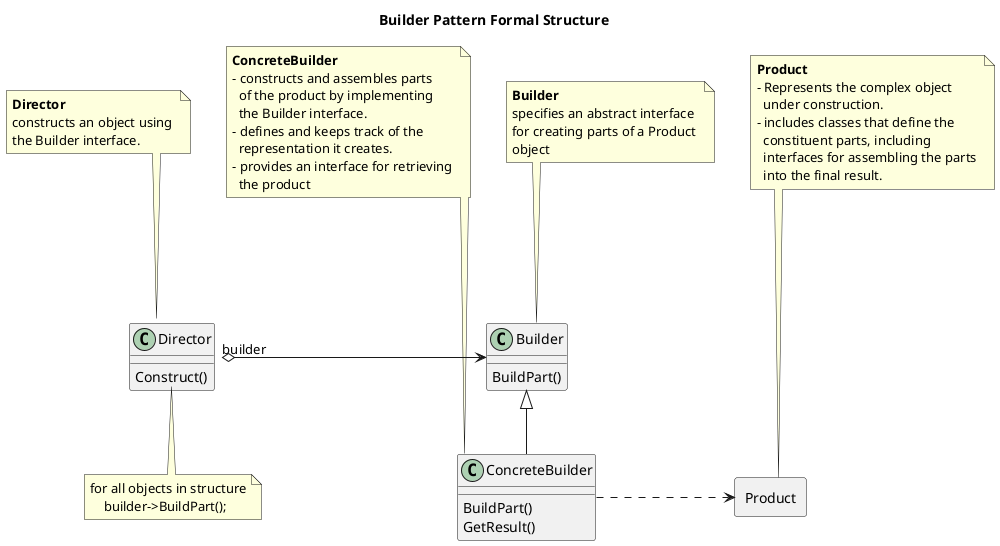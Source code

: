 @startuml

allowmixing
skinparam linetype ortho

title Builder Pattern Formal Structure

class Director
together {
    class Builder
    class ConcreteBuilder
    }
rectangle Product

Director : Construct()

Builder : BuildPart()

ConcreteBuilder : BuildPart()
ConcreteBuilder : GetResult()

Builder <|-- ConcreteBuilder

Director "builder" o-> Builder

ConcreteBuilder .> Product

note as nDirectorConstruct
    for all objects in structure
        builder->BuildPart();
end note
nDirectorConstruct .up. Director::Construct

note as nDirector
    <b>Director
    constructs an object using 
    the Builder interface.
end note
nDirector ... Director

note as nBuilder
    <b>Builder
    specifies an abstract interface 
    for creating parts of a Product 
    object
end note
nBuilder ... Builder

note as nConcreteBuilder
    <b>ConcreteBuilder
    - constructs and assembles parts 
      of the product by implementing 
      the Builder interface.
    - defines and keeps track of the 
      representation it creates.
    - provides an interface for retrieving 
      the product
end note
nConcreteBuilder .... ConcreteBuilder

note as nProduct
    <b>Product
    - Represents the complex object 
      under construction.
    - includes classes that define the 
      constituent parts, including 
      interfaces for assembling the parts 
      into the final result.
end note
nProduct .... Product

@enduml

